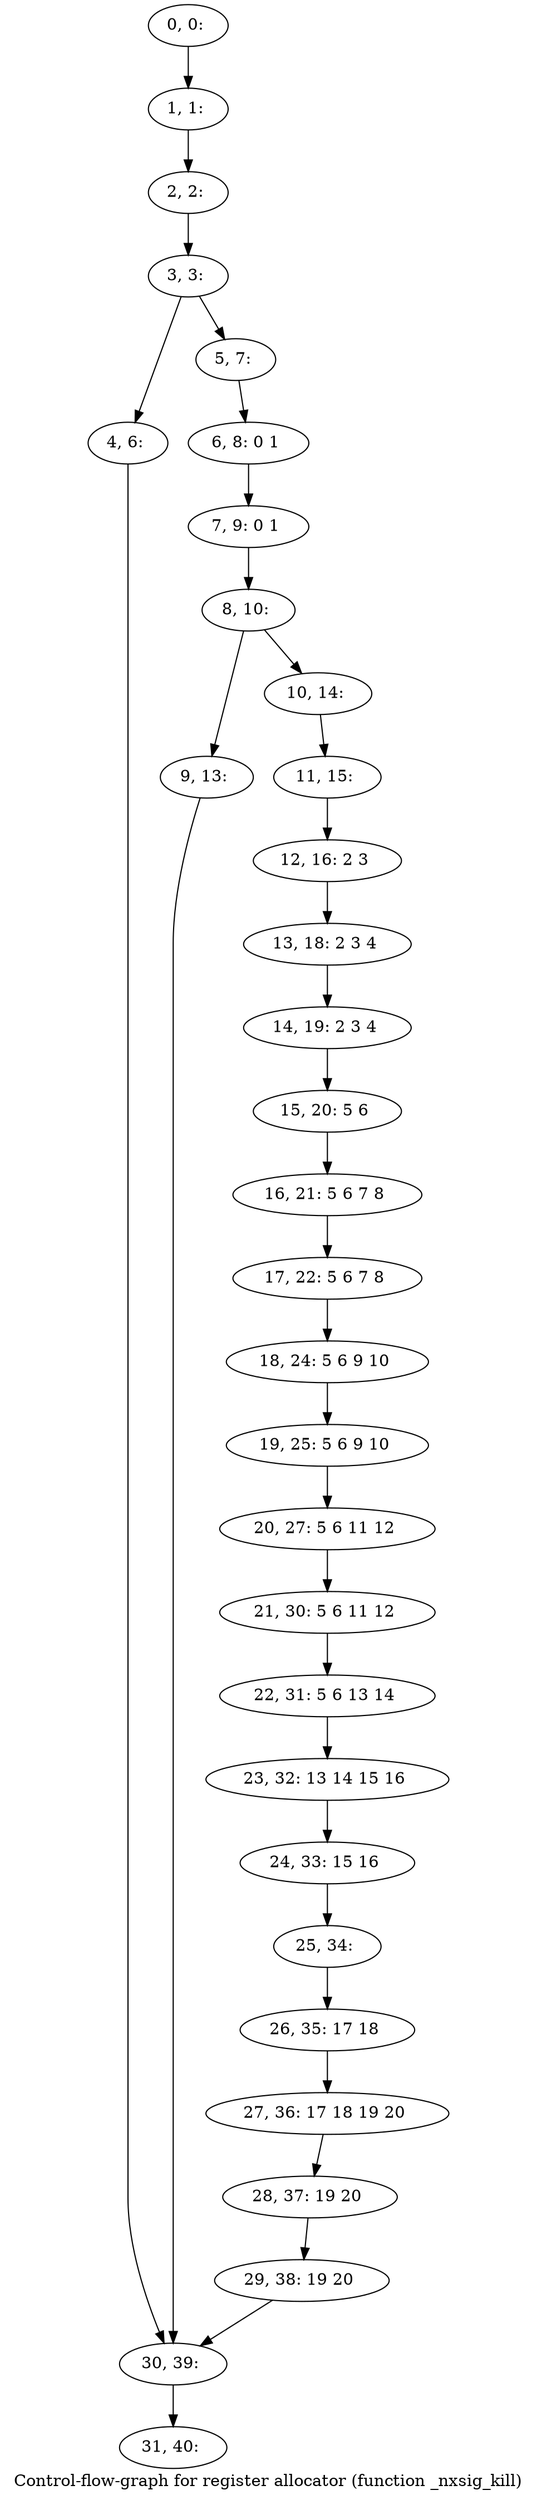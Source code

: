 digraph G {
graph [label="Control-flow-graph for register allocator (function _nxsig_kill)"]
0[label="0, 0: "];
1[label="1, 1: "];
2[label="2, 2: "];
3[label="3, 3: "];
4[label="4, 6: "];
5[label="5, 7: "];
6[label="6, 8: 0 1 "];
7[label="7, 9: 0 1 "];
8[label="8, 10: "];
9[label="9, 13: "];
10[label="10, 14: "];
11[label="11, 15: "];
12[label="12, 16: 2 3 "];
13[label="13, 18: 2 3 4 "];
14[label="14, 19: 2 3 4 "];
15[label="15, 20: 5 6 "];
16[label="16, 21: 5 6 7 8 "];
17[label="17, 22: 5 6 7 8 "];
18[label="18, 24: 5 6 9 10 "];
19[label="19, 25: 5 6 9 10 "];
20[label="20, 27: 5 6 11 12 "];
21[label="21, 30: 5 6 11 12 "];
22[label="22, 31: 5 6 13 14 "];
23[label="23, 32: 13 14 15 16 "];
24[label="24, 33: 15 16 "];
25[label="25, 34: "];
26[label="26, 35: 17 18 "];
27[label="27, 36: 17 18 19 20 "];
28[label="28, 37: 19 20 "];
29[label="29, 38: 19 20 "];
30[label="30, 39: "];
31[label="31, 40: "];
0->1 ;
1->2 ;
2->3 ;
3->4 ;
3->5 ;
4->30 ;
5->6 ;
6->7 ;
7->8 ;
8->9 ;
8->10 ;
9->30 ;
10->11 ;
11->12 ;
12->13 ;
13->14 ;
14->15 ;
15->16 ;
16->17 ;
17->18 ;
18->19 ;
19->20 ;
20->21 ;
21->22 ;
22->23 ;
23->24 ;
24->25 ;
25->26 ;
26->27 ;
27->28 ;
28->29 ;
29->30 ;
30->31 ;
}
